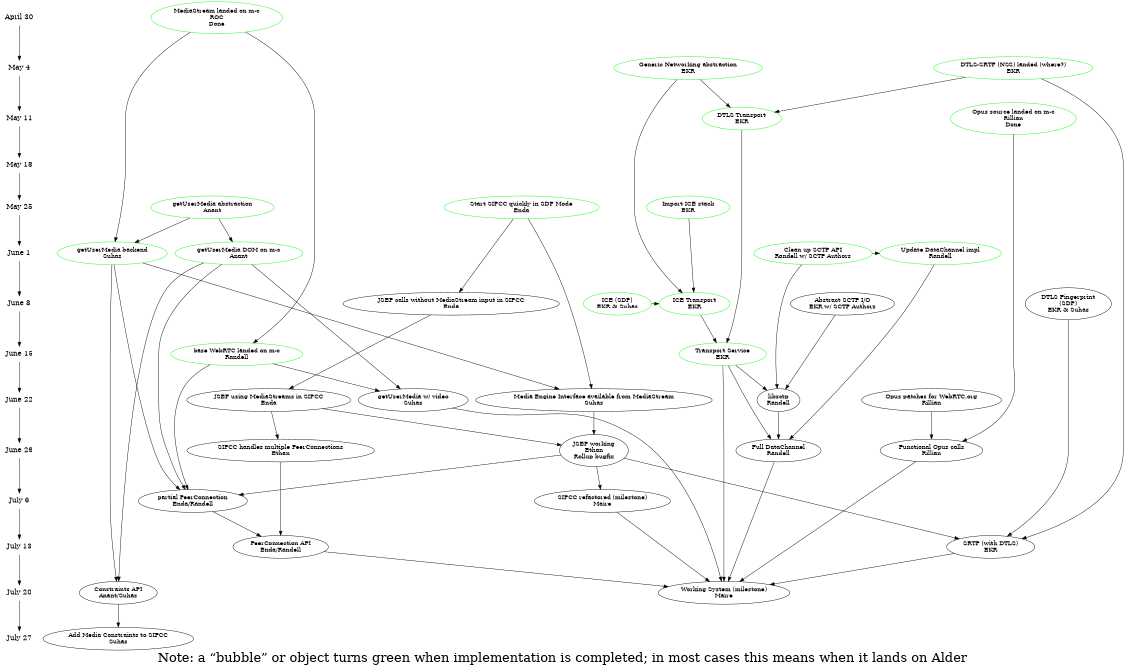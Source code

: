 digraph G {
labelloc="b";
fontsize=30;
style=bold;
label="Note: a “bubble” or object turns green when implementation is completed; in most cases this means when it lands on Alder"

ranksep=.75; size = "7.5,7.5";
{
node [shape=plaintext, fontsize=16]; /* the time-line graph */ 
     "April 30"-> "May 4"-> "May 11"-> "May 18"-> "May 25"-> "June 1"-> "June 8"-> "June 15"-> "June 22"-> "June 29"-> "July 6"-> "July 13"-> "July 20"-> "July 27"
}

	{rank = same; "April 30";
	   mediastream [label = "MediaStream landed on m-c\nROC\nDone" color=green];
        }
        
        {
           rank = same; "May 4";
	   genericio [label = "Generic Networking abstraction\nEKR", color=green]
	   dtlssrtp [label = "DTLS-SRTP (NSS) landed (where?)\nEKR" color=green]
        }

	{rank = same; "May 11";
	   opussrc [label = "Opus source landed on m-c\nRillian\nDone" color = green]
	   dtlstransport [label = "DTLS Transport\nEKR"  color=green];
	}
        mediastream->getusermedia
	dtlssrtp -> dtlstransport
	genericio -> dtlstransport

	{rank = same; "May 18";
	}
	
	{rank = same; "May 25";
	   getusermedia_abstract [label = "getUserMedia abstraction\nAnant" color=green]
	   nicer [label = "Import ICE stack\nEKR", color=green];
	   sipccsdp [ label = "Start SIPCC quickly in SDP Mode\nEnda" color=green];
        }	   	   
	getusermedia_abstract->getusermedia_DOM
	getusermedia_abstract->getusermedia
	webrtc->peerconnection_first

	{rank = same; "June 1";
	   sctpupdate [label = "Clean up SCTP API\nRandell w/ SCTP Authors" color=green];
	   datachannelupdate [label = "Update DataChannel impl\nRandell" color=green];
	   getusermedia [label = "getUserMedia backend\nSuhas" color=green]
	   getusermedia_DOM [label = "getUserMedia DOM on m-c\nAnant" color=green]
        }
	getusermedia -> peerconnection_first
	getusermedia_DOM -> peerconnection_first

	{rank = same; "June 8";
	   icetransport [ label = "ICE Transport\nEKR", color=green];
	   sctpio [ label = "Abstract SCTP I/O\nEKR w/ SCTP Authors"]
	   dtlsfingerprint [ label = "DTLS Fingerprint\n(SDP)\nEKR & Suhas"];
	   iceparams [label = "ICE (SDP)\nEKR & Suhas", color=green];
           sipccjsep [ label = "JSEP calls without MediaStream input in SIPCC\nEnda"];
	}

	nicer -> icetransport
	genericio -> icetransport
	iceparams -> icetransport
        sipccsdp -> sipccjsep

	{rank = same; "June 15";
	   webrtc [label = "base WebRTC landed on m-c\nRandell" color=green];
	   transport [label = "Transport Service\nEKR", color=green];
	} 
	mediastream -> webrtc;
	getusermedia_DOM -> constraints;
	getusermedia -> constraints;
	dtlstransport -> transport
	icetransport -> transport
	sipccjsep -> sipccjsepmediastreams
	getusermedia -> sipccmediaengine
        sipccsdp -> sipccmediaengine

        {rank = same; "June 22"; 
           sipccjsepmediastreams [label = "JSEP using MediaStreams in SIPCC\nEnda"];
           sipccmediaengine [label = "Media Engine Interface available from MediaStream\nSuhas"];
          opuswebrtc [label = "Opus patches for WebRTC.org\nRillian"];
          getusermedia_video [label = "getUserMedia w/ video\nSuhas"]
          sctp_library [label = "libsctp\nRandell"];
        }
	sipccjsepmediastreams -> JSEP
	sipccmediaengine -> JSEP
        sipccjsepmediastreams -> sipccmultipeerconn
	constraints -> sipccmediaconstraints
	getusermedia_DOM -> getusermedia_video
	webrtc -> getusermedia_video

        {rank = same; "June 29"; 
	  JSEP [ label = "JSEP working\nEthan\nRollup bugfix"]; 
          sipccmultipeerconn [label = "SIPCC handles multiple PeerConnections\nEthan"];
	   datachannel [label = "Full DataChannel\nRandell"];
	   opus [ label = "Functional Opus calls\nRillian"];
	}

        {rank = same; "July 6"; 
	   peerconnection_first [label = "partial PeerConnection\nEnda/Randell"];
	   sipccrefactor [label = "SIPCC refactored (milestone)\nMaire"];
	}

        dtlsfingerprint -> srtp
	dtlssrtp -> srtp
	JSEP -> srtp
	JSEP -> peerconnection_first
        JSEP -> sipccrefactor
	opussrc -> opus
	opuswebrtc -> opus

        {rank = same; "July 13"; 
	   srtp [label = "SRTP (with DTLS)\nEKR"] 
	   peerconnection [label = "PeerConnection API\nEnda/Randell"];
	}
	peerconnection_first -> peerconnection
        sipccmultipeerconn -> peerconnection

        {rank = same; "July 20"; 
	   constraints [label = "Constraints API\nAnant/Suhas"];
	   working [ label = "Working System (milestone)\nMaire" ] 
	}

        {rank = same; "July 27"; 
          sipccmediaconstraints [ label = "Add Media Constraints to SIPCC\nSuhas"]; 
	}

	transport -> working
	transport -> datachannel
	peerconnection -> working
	sctpio-> sctp_library
	sctpupdate -> sctp_library
	sctpupdate -> datachannelupdate
	datachannelupdate -> datachannel
	sctp_library -> datachannel
	transport -> sctp_library
	datachannel -> working
	srtp -> working
	opus -> working
	sipccrefactor -> working
	getusermedia_video -> working

}
